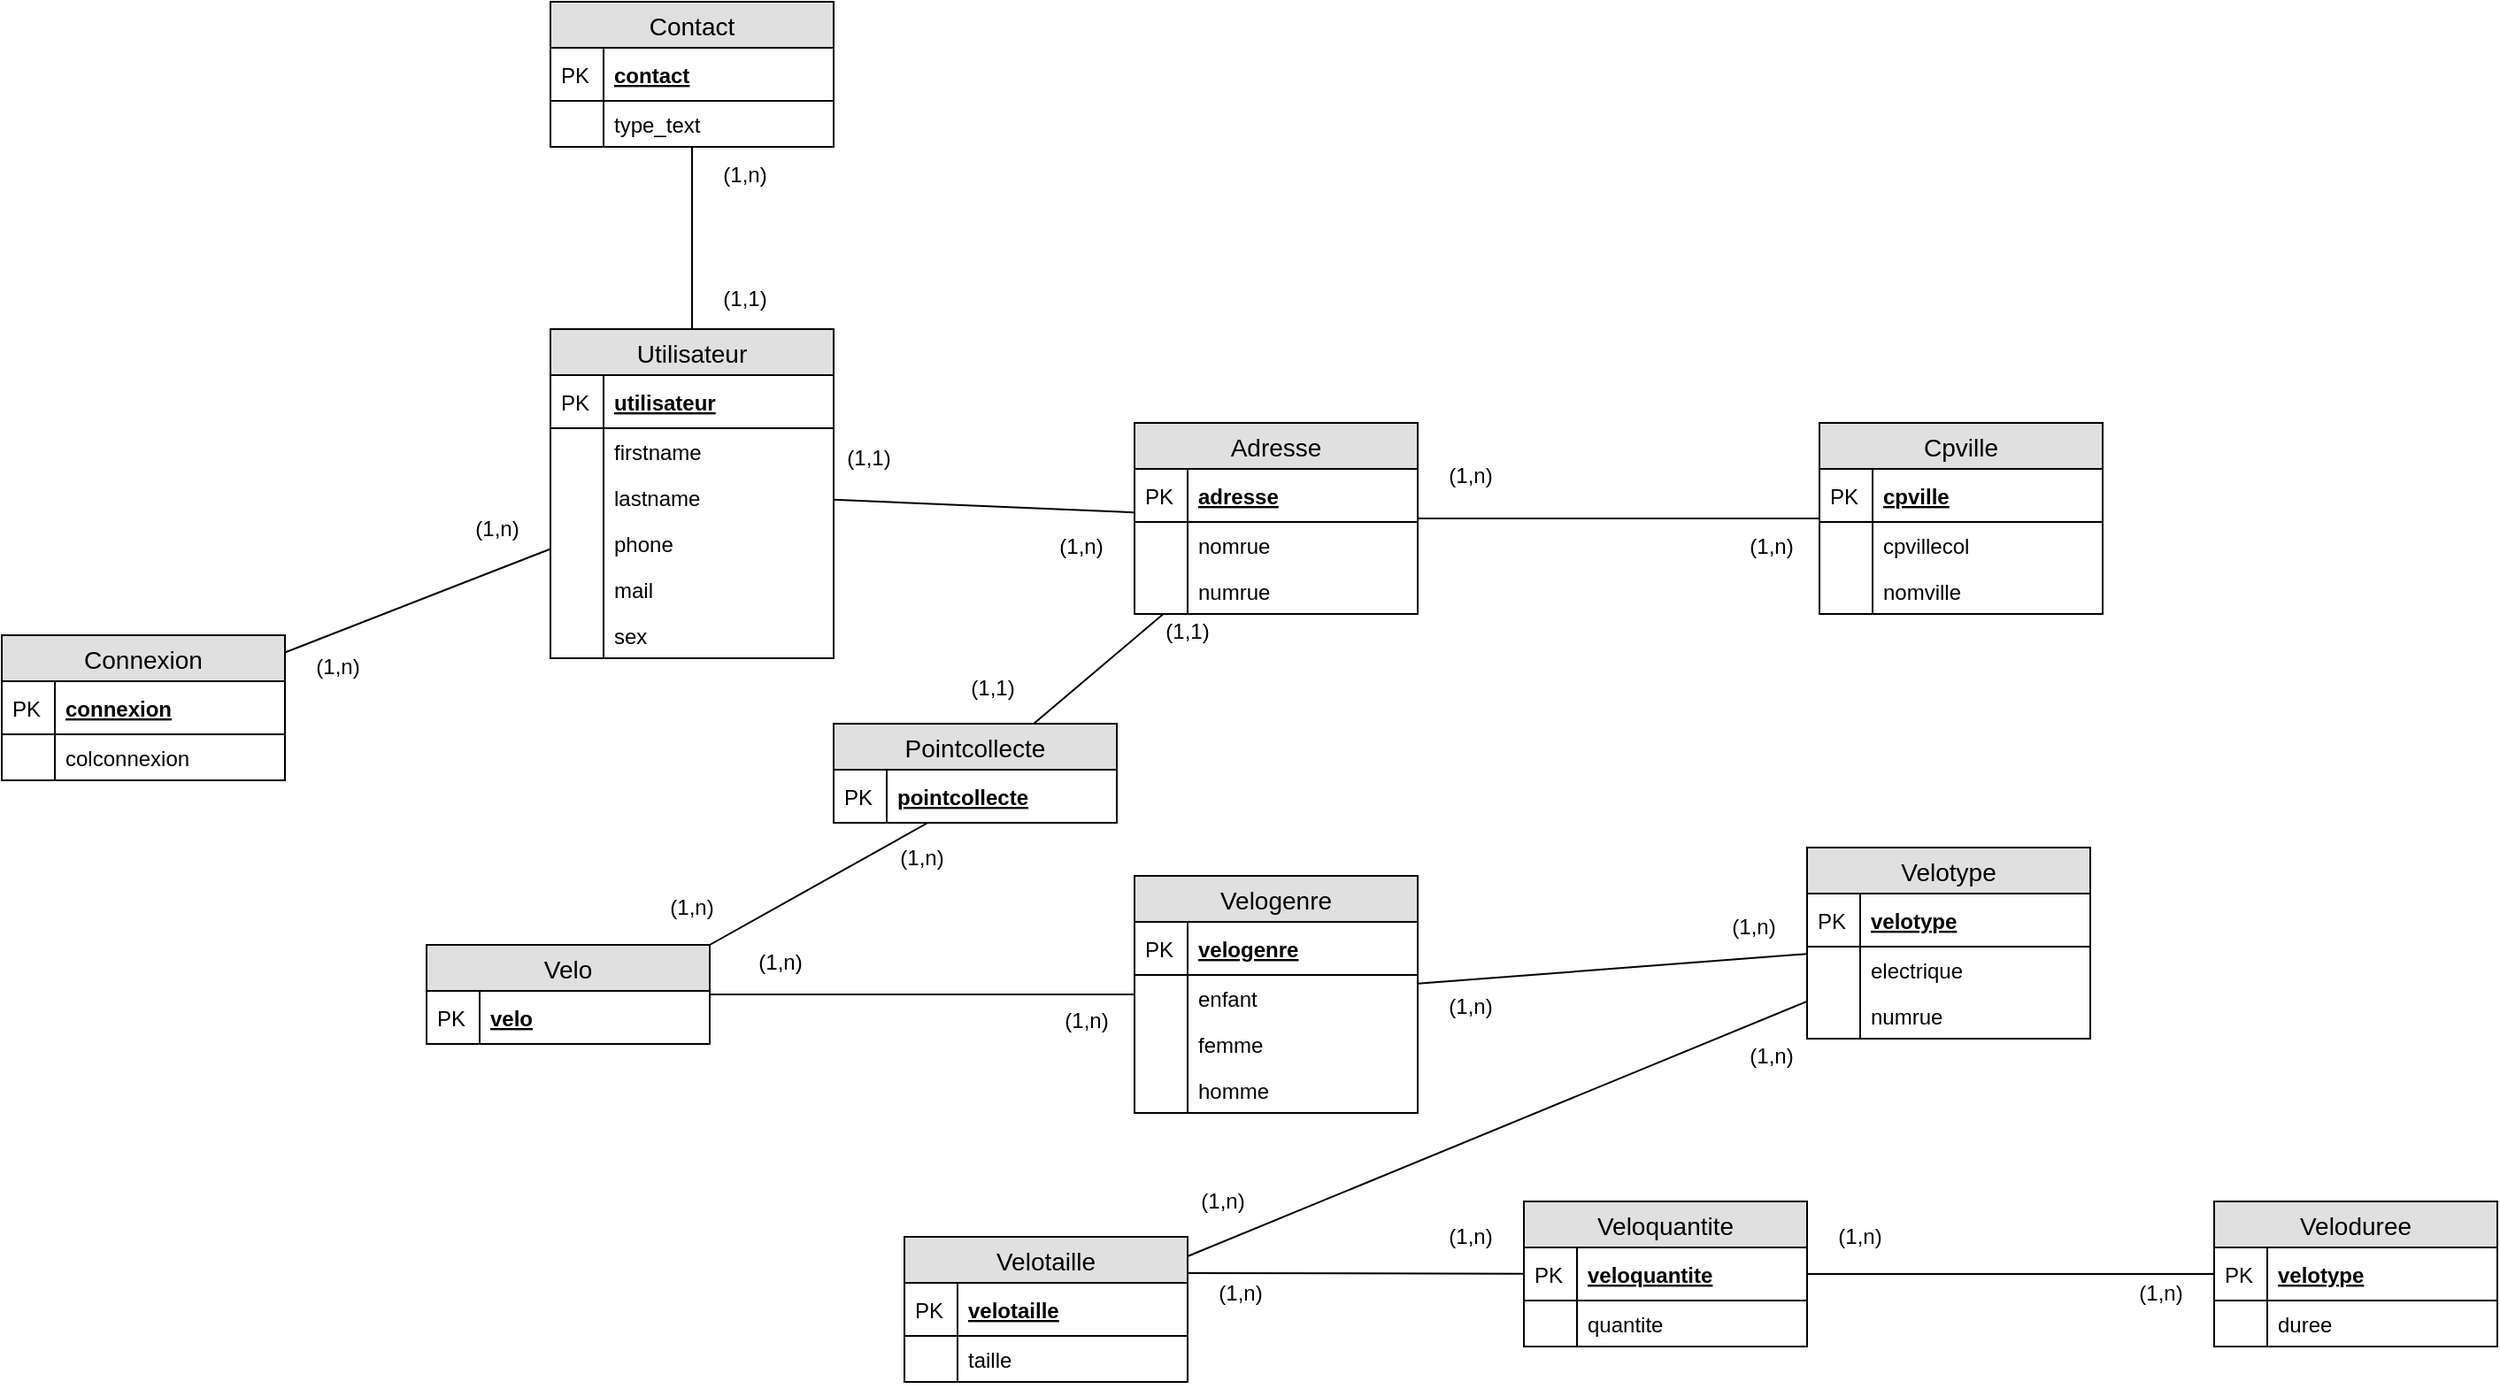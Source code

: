 <mxfile version="12.5.4" type="github">
  <diagram id="C5RBs43oDa-KdzZeNtuy" name="Page-1">
    <mxGraphModel dx="2249" dy="794" grid="1" gridSize="10" guides="1" tooltips="1" connect="1" arrows="1" fold="1" page="1" pageScale="1" pageWidth="827" pageHeight="1169" math="0" shadow="0">
      <root>
        <mxCell id="WIyWlLk6GJQsqaUBKTNV-0"/>
        <mxCell id="WIyWlLk6GJQsqaUBKTNV-1" parent="WIyWlLk6GJQsqaUBKTNV-0"/>
        <mxCell id="74262pXBSfw2Dj7V2HPJ-0" value="Utilisateur" style="swimlane;fontStyle=0;childLayout=stackLayout;horizontal=1;startSize=26;fillColor=#e0e0e0;horizontalStack=0;resizeParent=1;resizeParentMax=0;resizeLast=0;collapsible=1;marginBottom=0;swimlaneFillColor=#ffffff;align=center;fontSize=14;" vertex="1" parent="WIyWlLk6GJQsqaUBKTNV-1">
          <mxGeometry x="110" y="307" width="160" height="186" as="geometry"/>
        </mxCell>
        <mxCell id="74262pXBSfw2Dj7V2HPJ-1" value="utilisateur" style="shape=partialRectangle;top=0;left=0;right=0;bottom=1;align=left;verticalAlign=middle;fillColor=none;spacingLeft=34;spacingRight=4;overflow=hidden;rotatable=0;points=[[0,0.5],[1,0.5]];portConstraint=eastwest;dropTarget=0;fontStyle=5;fontSize=12;" vertex="1" parent="74262pXBSfw2Dj7V2HPJ-0">
          <mxGeometry y="26" width="160" height="30" as="geometry"/>
        </mxCell>
        <mxCell id="74262pXBSfw2Dj7V2HPJ-2" value="PK" style="shape=partialRectangle;top=0;left=0;bottom=0;fillColor=none;align=left;verticalAlign=middle;spacingLeft=4;spacingRight=4;overflow=hidden;rotatable=0;points=[];portConstraint=eastwest;part=1;fontSize=12;" vertex="1" connectable="0" parent="74262pXBSfw2Dj7V2HPJ-1">
          <mxGeometry width="30" height="30" as="geometry"/>
        </mxCell>
        <mxCell id="74262pXBSfw2Dj7V2HPJ-3" value="firstname" style="shape=partialRectangle;top=0;left=0;right=0;bottom=0;align=left;verticalAlign=top;fillColor=none;spacingLeft=34;spacingRight=4;overflow=hidden;rotatable=0;points=[[0,0.5],[1,0.5]];portConstraint=eastwest;dropTarget=0;fontSize=12;" vertex="1" parent="74262pXBSfw2Dj7V2HPJ-0">
          <mxGeometry y="56" width="160" height="26" as="geometry"/>
        </mxCell>
        <mxCell id="74262pXBSfw2Dj7V2HPJ-4" value="" style="shape=partialRectangle;top=0;left=0;bottom=0;fillColor=none;align=left;verticalAlign=top;spacingLeft=4;spacingRight=4;overflow=hidden;rotatable=0;points=[];portConstraint=eastwest;part=1;fontSize=12;" vertex="1" connectable="0" parent="74262pXBSfw2Dj7V2HPJ-3">
          <mxGeometry width="30" height="26" as="geometry"/>
        </mxCell>
        <mxCell id="74262pXBSfw2Dj7V2HPJ-5" value="lastname" style="shape=partialRectangle;top=0;left=0;right=0;bottom=0;align=left;verticalAlign=top;fillColor=none;spacingLeft=34;spacingRight=4;overflow=hidden;rotatable=0;points=[[0,0.5],[1,0.5]];portConstraint=eastwest;dropTarget=0;fontSize=12;" vertex="1" parent="74262pXBSfw2Dj7V2HPJ-0">
          <mxGeometry y="82" width="160" height="26" as="geometry"/>
        </mxCell>
        <mxCell id="74262pXBSfw2Dj7V2HPJ-6" value="" style="shape=partialRectangle;top=0;left=0;bottom=0;fillColor=none;align=left;verticalAlign=top;spacingLeft=4;spacingRight=4;overflow=hidden;rotatable=0;points=[];portConstraint=eastwest;part=1;fontSize=12;" vertex="1" connectable="0" parent="74262pXBSfw2Dj7V2HPJ-5">
          <mxGeometry width="30" height="26" as="geometry"/>
        </mxCell>
        <mxCell id="74262pXBSfw2Dj7V2HPJ-7" value="phone" style="shape=partialRectangle;top=0;left=0;right=0;bottom=0;align=left;verticalAlign=top;fillColor=none;spacingLeft=34;spacingRight=4;overflow=hidden;rotatable=0;points=[[0,0.5],[1,0.5]];portConstraint=eastwest;dropTarget=0;fontSize=12;" vertex="1" parent="74262pXBSfw2Dj7V2HPJ-0">
          <mxGeometry y="108" width="160" height="26" as="geometry"/>
        </mxCell>
        <mxCell id="74262pXBSfw2Dj7V2HPJ-8" value="" style="shape=partialRectangle;top=0;left=0;bottom=0;fillColor=none;align=left;verticalAlign=top;spacingLeft=4;spacingRight=4;overflow=hidden;rotatable=0;points=[];portConstraint=eastwest;part=1;fontSize=12;" vertex="1" connectable="0" parent="74262pXBSfw2Dj7V2HPJ-7">
          <mxGeometry width="30" height="26" as="geometry"/>
        </mxCell>
        <mxCell id="74262pXBSfw2Dj7V2HPJ-15" value="mail" style="shape=partialRectangle;top=0;left=0;right=0;bottom=0;align=left;verticalAlign=top;fillColor=none;spacingLeft=34;spacingRight=4;overflow=hidden;rotatable=0;points=[[0,0.5],[1,0.5]];portConstraint=eastwest;dropTarget=0;fontSize=12;" vertex="1" parent="74262pXBSfw2Dj7V2HPJ-0">
          <mxGeometry y="134" width="160" height="26" as="geometry"/>
        </mxCell>
        <mxCell id="74262pXBSfw2Dj7V2HPJ-16" value="" style="shape=partialRectangle;top=0;left=0;bottom=0;fillColor=none;align=left;verticalAlign=top;spacingLeft=4;spacingRight=4;overflow=hidden;rotatable=0;points=[];portConstraint=eastwest;part=1;fontSize=12;" vertex="1" connectable="0" parent="74262pXBSfw2Dj7V2HPJ-15">
          <mxGeometry width="30" height="26" as="geometry"/>
        </mxCell>
        <mxCell id="74262pXBSfw2Dj7V2HPJ-17" value="sex" style="shape=partialRectangle;top=0;left=0;right=0;bottom=0;align=left;verticalAlign=top;fillColor=none;spacingLeft=34;spacingRight=4;overflow=hidden;rotatable=0;points=[[0,0.5],[1,0.5]];portConstraint=eastwest;dropTarget=0;fontSize=12;" vertex="1" parent="74262pXBSfw2Dj7V2HPJ-0">
          <mxGeometry y="160" width="160" height="26" as="geometry"/>
        </mxCell>
        <mxCell id="74262pXBSfw2Dj7V2HPJ-18" value="" style="shape=partialRectangle;top=0;left=0;bottom=0;fillColor=none;align=left;verticalAlign=top;spacingLeft=4;spacingRight=4;overflow=hidden;rotatable=0;points=[];portConstraint=eastwest;part=1;fontSize=12;" vertex="1" connectable="0" parent="74262pXBSfw2Dj7V2HPJ-17">
          <mxGeometry width="30" height="26" as="geometry"/>
        </mxCell>
        <mxCell id="74262pXBSfw2Dj7V2HPJ-23" value="Adresse" style="swimlane;fontStyle=0;childLayout=stackLayout;horizontal=1;startSize=26;fillColor=#e0e0e0;horizontalStack=0;resizeParent=1;resizeParentMax=0;resizeLast=0;collapsible=1;marginBottom=0;swimlaneFillColor=#ffffff;align=center;fontSize=14;" vertex="1" parent="WIyWlLk6GJQsqaUBKTNV-1">
          <mxGeometry x="440" y="360" width="160" height="108" as="geometry"/>
        </mxCell>
        <mxCell id="74262pXBSfw2Dj7V2HPJ-24" value="adresse" style="shape=partialRectangle;top=0;left=0;right=0;bottom=1;align=left;verticalAlign=middle;fillColor=none;spacingLeft=34;spacingRight=4;overflow=hidden;rotatable=0;points=[[0,0.5],[1,0.5]];portConstraint=eastwest;dropTarget=0;fontStyle=5;fontSize=12;" vertex="1" parent="74262pXBSfw2Dj7V2HPJ-23">
          <mxGeometry y="26" width="160" height="30" as="geometry"/>
        </mxCell>
        <mxCell id="74262pXBSfw2Dj7V2HPJ-25" value="PK" style="shape=partialRectangle;top=0;left=0;bottom=0;fillColor=none;align=left;verticalAlign=middle;spacingLeft=4;spacingRight=4;overflow=hidden;rotatable=0;points=[];portConstraint=eastwest;part=1;fontSize=12;" vertex="1" connectable="0" parent="74262pXBSfw2Dj7V2HPJ-24">
          <mxGeometry width="30" height="30" as="geometry"/>
        </mxCell>
        <mxCell id="74262pXBSfw2Dj7V2HPJ-26" value="nomrue" style="shape=partialRectangle;top=0;left=0;right=0;bottom=0;align=left;verticalAlign=top;fillColor=none;spacingLeft=34;spacingRight=4;overflow=hidden;rotatable=0;points=[[0,0.5],[1,0.5]];portConstraint=eastwest;dropTarget=0;fontSize=12;" vertex="1" parent="74262pXBSfw2Dj7V2HPJ-23">
          <mxGeometry y="56" width="160" height="26" as="geometry"/>
        </mxCell>
        <mxCell id="74262pXBSfw2Dj7V2HPJ-27" value="" style="shape=partialRectangle;top=0;left=0;bottom=0;fillColor=none;align=left;verticalAlign=top;spacingLeft=4;spacingRight=4;overflow=hidden;rotatable=0;points=[];portConstraint=eastwest;part=1;fontSize=12;" vertex="1" connectable="0" parent="74262pXBSfw2Dj7V2HPJ-26">
          <mxGeometry width="30" height="26" as="geometry"/>
        </mxCell>
        <mxCell id="74262pXBSfw2Dj7V2HPJ-28" value="numrue" style="shape=partialRectangle;top=0;left=0;right=0;bottom=0;align=left;verticalAlign=top;fillColor=none;spacingLeft=34;spacingRight=4;overflow=hidden;rotatable=0;points=[[0,0.5],[1,0.5]];portConstraint=eastwest;dropTarget=0;fontSize=12;" vertex="1" parent="74262pXBSfw2Dj7V2HPJ-23">
          <mxGeometry y="82" width="160" height="26" as="geometry"/>
        </mxCell>
        <mxCell id="74262pXBSfw2Dj7V2HPJ-29" value="" style="shape=partialRectangle;top=0;left=0;bottom=0;fillColor=none;align=left;verticalAlign=top;spacingLeft=4;spacingRight=4;overflow=hidden;rotatable=0;points=[];portConstraint=eastwest;part=1;fontSize=12;" vertex="1" connectable="0" parent="74262pXBSfw2Dj7V2HPJ-28">
          <mxGeometry width="30" height="26" as="geometry"/>
        </mxCell>
        <mxCell id="74262pXBSfw2Dj7V2HPJ-36" value="Cpville" style="swimlane;fontStyle=0;childLayout=stackLayout;horizontal=1;startSize=26;fillColor=#e0e0e0;horizontalStack=0;resizeParent=1;resizeParentMax=0;resizeLast=0;collapsible=1;marginBottom=0;swimlaneFillColor=#ffffff;align=center;fontSize=14;" vertex="1" parent="WIyWlLk6GJQsqaUBKTNV-1">
          <mxGeometry x="827" y="360" width="160" height="108" as="geometry"/>
        </mxCell>
        <mxCell id="74262pXBSfw2Dj7V2HPJ-37" value="cpville" style="shape=partialRectangle;top=0;left=0;right=0;bottom=1;align=left;verticalAlign=middle;fillColor=none;spacingLeft=34;spacingRight=4;overflow=hidden;rotatable=0;points=[[0,0.5],[1,0.5]];portConstraint=eastwest;dropTarget=0;fontStyle=5;fontSize=12;" vertex="1" parent="74262pXBSfw2Dj7V2HPJ-36">
          <mxGeometry y="26" width="160" height="30" as="geometry"/>
        </mxCell>
        <mxCell id="74262pXBSfw2Dj7V2HPJ-38" value="PK" style="shape=partialRectangle;top=0;left=0;bottom=0;fillColor=none;align=left;verticalAlign=middle;spacingLeft=4;spacingRight=4;overflow=hidden;rotatable=0;points=[];portConstraint=eastwest;part=1;fontSize=12;" vertex="1" connectable="0" parent="74262pXBSfw2Dj7V2HPJ-37">
          <mxGeometry width="30" height="30" as="geometry"/>
        </mxCell>
        <mxCell id="74262pXBSfw2Dj7V2HPJ-39" value="cpvillecol" style="shape=partialRectangle;top=0;left=0;right=0;bottom=0;align=left;verticalAlign=top;fillColor=none;spacingLeft=34;spacingRight=4;overflow=hidden;rotatable=0;points=[[0,0.5],[1,0.5]];portConstraint=eastwest;dropTarget=0;fontSize=12;" vertex="1" parent="74262pXBSfw2Dj7V2HPJ-36">
          <mxGeometry y="56" width="160" height="26" as="geometry"/>
        </mxCell>
        <mxCell id="74262pXBSfw2Dj7V2HPJ-40" value="" style="shape=partialRectangle;top=0;left=0;bottom=0;fillColor=none;align=left;verticalAlign=top;spacingLeft=4;spacingRight=4;overflow=hidden;rotatable=0;points=[];portConstraint=eastwest;part=1;fontSize=12;" vertex="1" connectable="0" parent="74262pXBSfw2Dj7V2HPJ-39">
          <mxGeometry width="30" height="26" as="geometry"/>
        </mxCell>
        <mxCell id="74262pXBSfw2Dj7V2HPJ-41" value="nomville" style="shape=partialRectangle;top=0;left=0;right=0;bottom=0;align=left;verticalAlign=top;fillColor=none;spacingLeft=34;spacingRight=4;overflow=hidden;rotatable=0;points=[[0,0.5],[1,0.5]];portConstraint=eastwest;dropTarget=0;fontSize=12;" vertex="1" parent="74262pXBSfw2Dj7V2HPJ-36">
          <mxGeometry y="82" width="160" height="26" as="geometry"/>
        </mxCell>
        <mxCell id="74262pXBSfw2Dj7V2HPJ-42" value="" style="shape=partialRectangle;top=0;left=0;bottom=0;fillColor=none;align=left;verticalAlign=top;spacingLeft=4;spacingRight=4;overflow=hidden;rotatable=0;points=[];portConstraint=eastwest;part=1;fontSize=12;" vertex="1" connectable="0" parent="74262pXBSfw2Dj7V2HPJ-41">
          <mxGeometry width="30" height="26" as="geometry"/>
        </mxCell>
        <mxCell id="74262pXBSfw2Dj7V2HPJ-45" value="Velo" style="swimlane;fontStyle=0;childLayout=stackLayout;horizontal=1;startSize=26;fillColor=#e0e0e0;horizontalStack=0;resizeParent=1;resizeParentMax=0;resizeLast=0;collapsible=1;marginBottom=0;swimlaneFillColor=#ffffff;align=center;fontSize=14;" vertex="1" parent="WIyWlLk6GJQsqaUBKTNV-1">
          <mxGeometry x="40" y="655" width="160" height="56" as="geometry"/>
        </mxCell>
        <mxCell id="74262pXBSfw2Dj7V2HPJ-46" value="velo" style="shape=partialRectangle;top=0;left=0;right=0;bottom=1;align=left;verticalAlign=middle;fillColor=none;spacingLeft=34;spacingRight=4;overflow=hidden;rotatable=0;points=[[0,0.5],[1,0.5]];portConstraint=eastwest;dropTarget=0;fontStyle=5;fontSize=12;" vertex="1" parent="74262pXBSfw2Dj7V2HPJ-45">
          <mxGeometry y="26" width="160" height="30" as="geometry"/>
        </mxCell>
        <mxCell id="74262pXBSfw2Dj7V2HPJ-47" value="PK" style="shape=partialRectangle;top=0;left=0;bottom=0;fillColor=none;align=left;verticalAlign=middle;spacingLeft=4;spacingRight=4;overflow=hidden;rotatable=0;points=[];portConstraint=eastwest;part=1;fontSize=12;" vertex="1" connectable="0" parent="74262pXBSfw2Dj7V2HPJ-46">
          <mxGeometry width="30" height="30" as="geometry"/>
        </mxCell>
        <mxCell id="74262pXBSfw2Dj7V2HPJ-59" value="Velogenre" style="swimlane;fontStyle=0;childLayout=stackLayout;horizontal=1;startSize=26;fillColor=#e0e0e0;horizontalStack=0;resizeParent=1;resizeParentMax=0;resizeLast=0;collapsible=1;marginBottom=0;swimlaneFillColor=#ffffff;align=center;fontSize=14;" vertex="1" parent="WIyWlLk6GJQsqaUBKTNV-1">
          <mxGeometry x="440" y="616" width="160" height="134" as="geometry"/>
        </mxCell>
        <mxCell id="74262pXBSfw2Dj7V2HPJ-60" value="velogenre" style="shape=partialRectangle;top=0;left=0;right=0;bottom=1;align=left;verticalAlign=middle;fillColor=none;spacingLeft=34;spacingRight=4;overflow=hidden;rotatable=0;points=[[0,0.5],[1,0.5]];portConstraint=eastwest;dropTarget=0;fontStyle=5;fontSize=12;" vertex="1" parent="74262pXBSfw2Dj7V2HPJ-59">
          <mxGeometry y="26" width="160" height="30" as="geometry"/>
        </mxCell>
        <mxCell id="74262pXBSfw2Dj7V2HPJ-61" value="PK" style="shape=partialRectangle;top=0;left=0;bottom=0;fillColor=none;align=left;verticalAlign=middle;spacingLeft=4;spacingRight=4;overflow=hidden;rotatable=0;points=[];portConstraint=eastwest;part=1;fontSize=12;" vertex="1" connectable="0" parent="74262pXBSfw2Dj7V2HPJ-60">
          <mxGeometry width="30" height="30" as="geometry"/>
        </mxCell>
        <mxCell id="74262pXBSfw2Dj7V2HPJ-62" value="enfant" style="shape=partialRectangle;top=0;left=0;right=0;bottom=0;align=left;verticalAlign=top;fillColor=none;spacingLeft=34;spacingRight=4;overflow=hidden;rotatable=0;points=[[0,0.5],[1,0.5]];portConstraint=eastwest;dropTarget=0;fontSize=12;" vertex="1" parent="74262pXBSfw2Dj7V2HPJ-59">
          <mxGeometry y="56" width="160" height="26" as="geometry"/>
        </mxCell>
        <mxCell id="74262pXBSfw2Dj7V2HPJ-63" value="" style="shape=partialRectangle;top=0;left=0;bottom=0;fillColor=none;align=left;verticalAlign=top;spacingLeft=4;spacingRight=4;overflow=hidden;rotatable=0;points=[];portConstraint=eastwest;part=1;fontSize=12;" vertex="1" connectable="0" parent="74262pXBSfw2Dj7V2HPJ-62">
          <mxGeometry width="30" height="26" as="geometry"/>
        </mxCell>
        <mxCell id="74262pXBSfw2Dj7V2HPJ-64" value="femme" style="shape=partialRectangle;top=0;left=0;right=0;bottom=0;align=left;verticalAlign=top;fillColor=none;spacingLeft=34;spacingRight=4;overflow=hidden;rotatable=0;points=[[0,0.5],[1,0.5]];portConstraint=eastwest;dropTarget=0;fontSize=12;" vertex="1" parent="74262pXBSfw2Dj7V2HPJ-59">
          <mxGeometry y="82" width="160" height="26" as="geometry"/>
        </mxCell>
        <mxCell id="74262pXBSfw2Dj7V2HPJ-65" value="" style="shape=partialRectangle;top=0;left=0;bottom=0;fillColor=none;align=left;verticalAlign=top;spacingLeft=4;spacingRight=4;overflow=hidden;rotatable=0;points=[];portConstraint=eastwest;part=1;fontSize=12;" vertex="1" connectable="0" parent="74262pXBSfw2Dj7V2HPJ-64">
          <mxGeometry width="30" height="26" as="geometry"/>
        </mxCell>
        <mxCell id="74262pXBSfw2Dj7V2HPJ-66" value="homme" style="shape=partialRectangle;top=0;left=0;right=0;bottom=0;align=left;verticalAlign=top;fillColor=none;spacingLeft=34;spacingRight=4;overflow=hidden;rotatable=0;points=[[0,0.5],[1,0.5]];portConstraint=eastwest;dropTarget=0;fontSize=12;" vertex="1" parent="74262pXBSfw2Dj7V2HPJ-59">
          <mxGeometry y="108" width="160" height="26" as="geometry"/>
        </mxCell>
        <mxCell id="74262pXBSfw2Dj7V2HPJ-67" value="" style="shape=partialRectangle;top=0;left=0;bottom=0;fillColor=none;align=left;verticalAlign=top;spacingLeft=4;spacingRight=4;overflow=hidden;rotatable=0;points=[];portConstraint=eastwest;part=1;fontSize=12;" vertex="1" connectable="0" parent="74262pXBSfw2Dj7V2HPJ-66">
          <mxGeometry width="30" height="26" as="geometry"/>
        </mxCell>
        <mxCell id="74262pXBSfw2Dj7V2HPJ-68" value="Velotype" style="swimlane;fontStyle=0;childLayout=stackLayout;horizontal=1;startSize=26;fillColor=#e0e0e0;horizontalStack=0;resizeParent=1;resizeParentMax=0;resizeLast=0;collapsible=1;marginBottom=0;swimlaneFillColor=#ffffff;align=center;fontSize=14;" vertex="1" parent="WIyWlLk6GJQsqaUBKTNV-1">
          <mxGeometry x="820" y="600" width="160" height="108" as="geometry"/>
        </mxCell>
        <mxCell id="74262pXBSfw2Dj7V2HPJ-69" value="velotype" style="shape=partialRectangle;top=0;left=0;right=0;bottom=1;align=left;verticalAlign=middle;fillColor=none;spacingLeft=34;spacingRight=4;overflow=hidden;rotatable=0;points=[[0,0.5],[1,0.5]];portConstraint=eastwest;dropTarget=0;fontStyle=5;fontSize=12;" vertex="1" parent="74262pXBSfw2Dj7V2HPJ-68">
          <mxGeometry y="26" width="160" height="30" as="geometry"/>
        </mxCell>
        <mxCell id="74262pXBSfw2Dj7V2HPJ-70" value="PK" style="shape=partialRectangle;top=0;left=0;bottom=0;fillColor=none;align=left;verticalAlign=middle;spacingLeft=4;spacingRight=4;overflow=hidden;rotatable=0;points=[];portConstraint=eastwest;part=1;fontSize=12;" vertex="1" connectable="0" parent="74262pXBSfw2Dj7V2HPJ-69">
          <mxGeometry width="30" height="30" as="geometry"/>
        </mxCell>
        <mxCell id="74262pXBSfw2Dj7V2HPJ-71" value="electrique" style="shape=partialRectangle;top=0;left=0;right=0;bottom=0;align=left;verticalAlign=top;fillColor=none;spacingLeft=34;spacingRight=4;overflow=hidden;rotatable=0;points=[[0,0.5],[1,0.5]];portConstraint=eastwest;dropTarget=0;fontSize=12;" vertex="1" parent="74262pXBSfw2Dj7V2HPJ-68">
          <mxGeometry y="56" width="160" height="26" as="geometry"/>
        </mxCell>
        <mxCell id="74262pXBSfw2Dj7V2HPJ-72" value="" style="shape=partialRectangle;top=0;left=0;bottom=0;fillColor=none;align=left;verticalAlign=top;spacingLeft=4;spacingRight=4;overflow=hidden;rotatable=0;points=[];portConstraint=eastwest;part=1;fontSize=12;" vertex="1" connectable="0" parent="74262pXBSfw2Dj7V2HPJ-71">
          <mxGeometry width="30" height="26" as="geometry"/>
        </mxCell>
        <mxCell id="74262pXBSfw2Dj7V2HPJ-73" value="numrue" style="shape=partialRectangle;top=0;left=0;right=0;bottom=0;align=left;verticalAlign=top;fillColor=none;spacingLeft=34;spacingRight=4;overflow=hidden;rotatable=0;points=[[0,0.5],[1,0.5]];portConstraint=eastwest;dropTarget=0;fontSize=12;" vertex="1" parent="74262pXBSfw2Dj7V2HPJ-68">
          <mxGeometry y="82" width="160" height="26" as="geometry"/>
        </mxCell>
        <mxCell id="74262pXBSfw2Dj7V2HPJ-74" value="" style="shape=partialRectangle;top=0;left=0;bottom=0;fillColor=none;align=left;verticalAlign=top;spacingLeft=4;spacingRight=4;overflow=hidden;rotatable=0;points=[];portConstraint=eastwest;part=1;fontSize=12;" vertex="1" connectable="0" parent="74262pXBSfw2Dj7V2HPJ-73">
          <mxGeometry width="30" height="26" as="geometry"/>
        </mxCell>
        <mxCell id="74262pXBSfw2Dj7V2HPJ-75" value="Veloduree" style="swimlane;fontStyle=0;childLayout=stackLayout;horizontal=1;startSize=26;fillColor=#e0e0e0;horizontalStack=0;resizeParent=1;resizeParentMax=0;resizeLast=0;collapsible=1;marginBottom=0;swimlaneFillColor=#ffffff;align=center;fontSize=14;" vertex="1" parent="WIyWlLk6GJQsqaUBKTNV-1">
          <mxGeometry x="1050" y="800" width="160" height="82" as="geometry"/>
        </mxCell>
        <mxCell id="74262pXBSfw2Dj7V2HPJ-76" value="velotype" style="shape=partialRectangle;top=0;left=0;right=0;bottom=1;align=left;verticalAlign=middle;fillColor=none;spacingLeft=34;spacingRight=4;overflow=hidden;rotatable=0;points=[[0,0.5],[1,0.5]];portConstraint=eastwest;dropTarget=0;fontStyle=5;fontSize=12;" vertex="1" parent="74262pXBSfw2Dj7V2HPJ-75">
          <mxGeometry y="26" width="160" height="30" as="geometry"/>
        </mxCell>
        <mxCell id="74262pXBSfw2Dj7V2HPJ-77" value="PK" style="shape=partialRectangle;top=0;left=0;bottom=0;fillColor=none;align=left;verticalAlign=middle;spacingLeft=4;spacingRight=4;overflow=hidden;rotatable=0;points=[];portConstraint=eastwest;part=1;fontSize=12;" vertex="1" connectable="0" parent="74262pXBSfw2Dj7V2HPJ-76">
          <mxGeometry width="30" height="30" as="geometry"/>
        </mxCell>
        <mxCell id="74262pXBSfw2Dj7V2HPJ-78" value="duree" style="shape=partialRectangle;top=0;left=0;right=0;bottom=0;align=left;verticalAlign=top;fillColor=none;spacingLeft=34;spacingRight=4;overflow=hidden;rotatable=0;points=[[0,0.5],[1,0.5]];portConstraint=eastwest;dropTarget=0;fontSize=12;" vertex="1" parent="74262pXBSfw2Dj7V2HPJ-75">
          <mxGeometry y="56" width="160" height="26" as="geometry"/>
        </mxCell>
        <mxCell id="74262pXBSfw2Dj7V2HPJ-79" value="" style="shape=partialRectangle;top=0;left=0;bottom=0;fillColor=none;align=left;verticalAlign=top;spacingLeft=4;spacingRight=4;overflow=hidden;rotatable=0;points=[];portConstraint=eastwest;part=1;fontSize=12;" vertex="1" connectable="0" parent="74262pXBSfw2Dj7V2HPJ-78">
          <mxGeometry width="30" height="26" as="geometry"/>
        </mxCell>
        <mxCell id="74262pXBSfw2Dj7V2HPJ-82" value="Veloquantite" style="swimlane;fontStyle=0;childLayout=stackLayout;horizontal=1;startSize=26;fillColor=#e0e0e0;horizontalStack=0;resizeParent=1;resizeParentMax=0;resizeLast=0;collapsible=1;marginBottom=0;swimlaneFillColor=#ffffff;align=center;fontSize=14;" vertex="1" parent="WIyWlLk6GJQsqaUBKTNV-1">
          <mxGeometry x="660" y="800" width="160" height="82" as="geometry"/>
        </mxCell>
        <mxCell id="74262pXBSfw2Dj7V2HPJ-83" value="veloquantite" style="shape=partialRectangle;top=0;left=0;right=0;bottom=1;align=left;verticalAlign=middle;fillColor=none;spacingLeft=34;spacingRight=4;overflow=hidden;rotatable=0;points=[[0,0.5],[1,0.5]];portConstraint=eastwest;dropTarget=0;fontStyle=5;fontSize=12;" vertex="1" parent="74262pXBSfw2Dj7V2HPJ-82">
          <mxGeometry y="26" width="160" height="30" as="geometry"/>
        </mxCell>
        <mxCell id="74262pXBSfw2Dj7V2HPJ-84" value="PK" style="shape=partialRectangle;top=0;left=0;bottom=0;fillColor=none;align=left;verticalAlign=middle;spacingLeft=4;spacingRight=4;overflow=hidden;rotatable=0;points=[];portConstraint=eastwest;part=1;fontSize=12;" vertex="1" connectable="0" parent="74262pXBSfw2Dj7V2HPJ-83">
          <mxGeometry width="30" height="30" as="geometry"/>
        </mxCell>
        <mxCell id="74262pXBSfw2Dj7V2HPJ-85" value="quantite" style="shape=partialRectangle;top=0;left=0;right=0;bottom=0;align=left;verticalAlign=top;fillColor=none;spacingLeft=34;spacingRight=4;overflow=hidden;rotatable=0;points=[[0,0.5],[1,0.5]];portConstraint=eastwest;dropTarget=0;fontSize=12;" vertex="1" parent="74262pXBSfw2Dj7V2HPJ-82">
          <mxGeometry y="56" width="160" height="26" as="geometry"/>
        </mxCell>
        <mxCell id="74262pXBSfw2Dj7V2HPJ-86" value="" style="shape=partialRectangle;top=0;left=0;bottom=0;fillColor=none;align=left;verticalAlign=top;spacingLeft=4;spacingRight=4;overflow=hidden;rotatable=0;points=[];portConstraint=eastwest;part=1;fontSize=12;" vertex="1" connectable="0" parent="74262pXBSfw2Dj7V2HPJ-85">
          <mxGeometry width="30" height="26" as="geometry"/>
        </mxCell>
        <mxCell id="74262pXBSfw2Dj7V2HPJ-89" value="Velotaille" style="swimlane;fontStyle=0;childLayout=stackLayout;horizontal=1;startSize=26;fillColor=#e0e0e0;horizontalStack=0;resizeParent=1;resizeParentMax=0;resizeLast=0;collapsible=1;marginBottom=0;swimlaneFillColor=#ffffff;align=center;fontSize=14;" vertex="1" parent="WIyWlLk6GJQsqaUBKTNV-1">
          <mxGeometry x="310" y="820" width="160" height="82" as="geometry"/>
        </mxCell>
        <mxCell id="74262pXBSfw2Dj7V2HPJ-90" value="velotaille" style="shape=partialRectangle;top=0;left=0;right=0;bottom=1;align=left;verticalAlign=middle;fillColor=none;spacingLeft=34;spacingRight=4;overflow=hidden;rotatable=0;points=[[0,0.5],[1,0.5]];portConstraint=eastwest;dropTarget=0;fontStyle=5;fontSize=12;" vertex="1" parent="74262pXBSfw2Dj7V2HPJ-89">
          <mxGeometry y="26" width="160" height="30" as="geometry"/>
        </mxCell>
        <mxCell id="74262pXBSfw2Dj7V2HPJ-91" value="PK" style="shape=partialRectangle;top=0;left=0;bottom=0;fillColor=none;align=left;verticalAlign=middle;spacingLeft=4;spacingRight=4;overflow=hidden;rotatable=0;points=[];portConstraint=eastwest;part=1;fontSize=12;" vertex="1" connectable="0" parent="74262pXBSfw2Dj7V2HPJ-90">
          <mxGeometry width="30" height="30" as="geometry"/>
        </mxCell>
        <mxCell id="74262pXBSfw2Dj7V2HPJ-92" value="taille" style="shape=partialRectangle;top=0;left=0;right=0;bottom=0;align=left;verticalAlign=top;fillColor=none;spacingLeft=34;spacingRight=4;overflow=hidden;rotatable=0;points=[[0,0.5],[1,0.5]];portConstraint=eastwest;dropTarget=0;fontSize=12;" vertex="1" parent="74262pXBSfw2Dj7V2HPJ-89">
          <mxGeometry y="56" width="160" height="26" as="geometry"/>
        </mxCell>
        <mxCell id="74262pXBSfw2Dj7V2HPJ-93" value="" style="shape=partialRectangle;top=0;left=0;bottom=0;fillColor=none;align=left;verticalAlign=top;spacingLeft=4;spacingRight=4;overflow=hidden;rotatable=0;points=[];portConstraint=eastwest;part=1;fontSize=12;" vertex="1" connectable="0" parent="74262pXBSfw2Dj7V2HPJ-92">
          <mxGeometry width="30" height="26" as="geometry"/>
        </mxCell>
        <mxCell id="74262pXBSfw2Dj7V2HPJ-104" value="" style="endArrow=none;html=1;rounded=0;exitX=1;exitY=0;exitDx=0;exitDy=0;" edge="1" parent="WIyWlLk6GJQsqaUBKTNV-1" source="74262pXBSfw2Dj7V2HPJ-45" target="74262pXBSfw2Dj7V2HPJ-150">
          <mxGeometry relative="1" as="geometry">
            <mxPoint x="540" y="520" as="sourcePoint"/>
            <mxPoint x="700" y="520" as="targetPoint"/>
          </mxGeometry>
        </mxCell>
        <mxCell id="74262pXBSfw2Dj7V2HPJ-125" value="" style="endArrow=none;html=1;rounded=0;exitX=1;exitY=0.134;exitDx=0;exitDy=0;exitPerimeter=0;" edge="1" parent="WIyWlLk6GJQsqaUBKTNV-1" source="74262pXBSfw2Dj7V2HPJ-89" target="74262pXBSfw2Dj7V2HPJ-68">
          <mxGeometry relative="1" as="geometry">
            <mxPoint x="279.04" y="810.988" as="sourcePoint"/>
            <mxPoint x="750" y="707.996" as="targetPoint"/>
          </mxGeometry>
        </mxCell>
        <mxCell id="74262pXBSfw2Dj7V2HPJ-129" value="(1,1)" style="text;html=1;strokeColor=none;fillColor=none;align=center;verticalAlign=middle;whiteSpace=wrap;rounded=0;" vertex="1" parent="WIyWlLk6GJQsqaUBKTNV-1">
          <mxGeometry x="270" y="370" width="40" height="20" as="geometry"/>
        </mxCell>
        <mxCell id="74262pXBSfw2Dj7V2HPJ-130" value="(1,n)" style="text;html=1;strokeColor=none;fillColor=none;align=center;verticalAlign=middle;whiteSpace=wrap;rounded=0;" vertex="1" parent="WIyWlLk6GJQsqaUBKTNV-1">
          <mxGeometry x="390" y="420" width="40" height="20" as="geometry"/>
        </mxCell>
        <mxCell id="74262pXBSfw2Dj7V2HPJ-131" value="(1,n)" style="text;html=1;strokeColor=none;fillColor=none;align=center;verticalAlign=middle;whiteSpace=wrap;rounded=0;" vertex="1" parent="WIyWlLk6GJQsqaUBKTNV-1">
          <mxGeometry x="610" y="380" width="40" height="20" as="geometry"/>
        </mxCell>
        <mxCell id="74262pXBSfw2Dj7V2HPJ-132" value="(1,n)" style="text;html=1;strokeColor=none;fillColor=none;align=center;verticalAlign=middle;whiteSpace=wrap;rounded=0;" vertex="1" parent="WIyWlLk6GJQsqaUBKTNV-1">
          <mxGeometry x="780" y="420" width="40" height="20" as="geometry"/>
        </mxCell>
        <mxCell id="74262pXBSfw2Dj7V2HPJ-134" value="(1,n)" style="text;html=1;strokeColor=none;fillColor=none;align=center;verticalAlign=middle;whiteSpace=wrap;rounded=0;" vertex="1" parent="WIyWlLk6GJQsqaUBKTNV-1">
          <mxGeometry x="393" y="688" width="40" height="20" as="geometry"/>
        </mxCell>
        <mxCell id="74262pXBSfw2Dj7V2HPJ-135" value="(1,n)" style="text;html=1;strokeColor=none;fillColor=none;align=center;verticalAlign=middle;whiteSpace=wrap;rounded=0;" vertex="1" parent="WIyWlLk6GJQsqaUBKTNV-1">
          <mxGeometry x="610" y="680" width="40" height="20" as="geometry"/>
        </mxCell>
        <mxCell id="74262pXBSfw2Dj7V2HPJ-136" value="(1,n)" style="text;html=1;strokeColor=none;fillColor=none;align=center;verticalAlign=middle;whiteSpace=wrap;rounded=0;" vertex="1" parent="WIyWlLk6GJQsqaUBKTNV-1">
          <mxGeometry x="770" y="635" width="40" height="20" as="geometry"/>
        </mxCell>
        <mxCell id="74262pXBSfw2Dj7V2HPJ-137" value="(1,n)" style="text;html=1;strokeColor=none;fillColor=none;align=center;verticalAlign=middle;whiteSpace=wrap;rounded=0;" vertex="1" parent="WIyWlLk6GJQsqaUBKTNV-1">
          <mxGeometry x="780" y="708" width="40" height="20" as="geometry"/>
        </mxCell>
        <mxCell id="74262pXBSfw2Dj7V2HPJ-139" value="(1,n)" style="text;html=1;strokeColor=none;fillColor=none;align=center;verticalAlign=middle;whiteSpace=wrap;rounded=0;" vertex="1" parent="WIyWlLk6GJQsqaUBKTNV-1">
          <mxGeometry x="480" y="842" width="40" height="20" as="geometry"/>
        </mxCell>
        <mxCell id="74262pXBSfw2Dj7V2HPJ-143" value="(1,n)" style="text;html=1;strokeColor=none;fillColor=none;align=center;verticalAlign=middle;whiteSpace=wrap;rounded=0;" vertex="1" parent="WIyWlLk6GJQsqaUBKTNV-1">
          <mxGeometry x="610" y="810" width="40" height="20" as="geometry"/>
        </mxCell>
        <mxCell id="74262pXBSfw2Dj7V2HPJ-144" value="(1,n)" style="text;html=1;strokeColor=none;fillColor=none;align=center;verticalAlign=middle;whiteSpace=wrap;rounded=0;" vertex="1" parent="WIyWlLk6GJQsqaUBKTNV-1">
          <mxGeometry x="830" y="810" width="40" height="20" as="geometry"/>
        </mxCell>
        <mxCell id="74262pXBSfw2Dj7V2HPJ-145" value="(1,n)" style="text;html=1;strokeColor=none;fillColor=none;align=center;verticalAlign=middle;whiteSpace=wrap;rounded=0;" vertex="1" parent="WIyWlLk6GJQsqaUBKTNV-1">
          <mxGeometry x="1000" y="842" width="40" height="20" as="geometry"/>
        </mxCell>
        <mxCell id="74262pXBSfw2Dj7V2HPJ-147" value="(1,n)" style="text;html=1;strokeColor=none;fillColor=none;align=center;verticalAlign=middle;whiteSpace=wrap;rounded=0;" vertex="1" parent="WIyWlLk6GJQsqaUBKTNV-1">
          <mxGeometry x="220" y="655" width="40" height="20" as="geometry"/>
        </mxCell>
        <mxCell id="74262pXBSfw2Dj7V2HPJ-149" value="Pointcollecte" style="swimlane;fontStyle=0;childLayout=stackLayout;horizontal=1;startSize=26;fillColor=#e0e0e0;horizontalStack=0;resizeParent=1;resizeParentMax=0;resizeLast=0;collapsible=1;marginBottom=0;swimlaneFillColor=#ffffff;align=center;fontSize=14;" vertex="1" parent="WIyWlLk6GJQsqaUBKTNV-1">
          <mxGeometry x="270" y="530" width="160" height="56" as="geometry"/>
        </mxCell>
        <mxCell id="74262pXBSfw2Dj7V2HPJ-150" value="pointcollecte" style="shape=partialRectangle;top=0;left=0;right=0;bottom=1;align=left;verticalAlign=middle;fillColor=none;spacingLeft=34;spacingRight=4;overflow=hidden;rotatable=0;points=[[0,0.5],[1,0.5]];portConstraint=eastwest;dropTarget=0;fontStyle=5;fontSize=12;" vertex="1" parent="74262pXBSfw2Dj7V2HPJ-149">
          <mxGeometry y="26" width="160" height="30" as="geometry"/>
        </mxCell>
        <mxCell id="74262pXBSfw2Dj7V2HPJ-151" value="PK" style="shape=partialRectangle;top=0;left=0;bottom=0;fillColor=none;align=left;verticalAlign=middle;spacingLeft=4;spacingRight=4;overflow=hidden;rotatable=0;points=[];portConstraint=eastwest;part=1;fontSize=12;" vertex="1" connectable="0" parent="74262pXBSfw2Dj7V2HPJ-150">
          <mxGeometry width="30" height="30" as="geometry"/>
        </mxCell>
        <mxCell id="74262pXBSfw2Dj7V2HPJ-156" value="(1,1)" style="text;html=1;strokeColor=none;fillColor=none;align=center;verticalAlign=middle;whiteSpace=wrap;rounded=0;" vertex="1" parent="WIyWlLk6GJQsqaUBKTNV-1">
          <mxGeometry x="450" y="468" width="40" height="20" as="geometry"/>
        </mxCell>
        <mxCell id="74262pXBSfw2Dj7V2HPJ-157" value="(1,1)" style="text;html=1;strokeColor=none;fillColor=none;align=center;verticalAlign=middle;whiteSpace=wrap;rounded=0;" vertex="1" parent="WIyWlLk6GJQsqaUBKTNV-1">
          <mxGeometry x="340" y="500" width="40" height="20" as="geometry"/>
        </mxCell>
        <mxCell id="74262pXBSfw2Dj7V2HPJ-158" value="(1,n)" style="text;html=1;strokeColor=none;fillColor=none;align=center;verticalAlign=middle;whiteSpace=wrap;rounded=0;" vertex="1" parent="WIyWlLk6GJQsqaUBKTNV-1">
          <mxGeometry x="300" y="596" width="40" height="20" as="geometry"/>
        </mxCell>
        <mxCell id="74262pXBSfw2Dj7V2HPJ-159" value="(1,n)" style="text;html=1;strokeColor=none;fillColor=none;align=center;verticalAlign=middle;whiteSpace=wrap;rounded=0;" vertex="1" parent="WIyWlLk6GJQsqaUBKTNV-1">
          <mxGeometry x="170" y="624" width="40" height="20" as="geometry"/>
        </mxCell>
        <mxCell id="74262pXBSfw2Dj7V2HPJ-162" value="(1,n)" style="text;html=1;strokeColor=none;fillColor=none;align=center;verticalAlign=middle;whiteSpace=wrap;rounded=0;" vertex="1" parent="WIyWlLk6GJQsqaUBKTNV-1">
          <mxGeometry x="470" y="790" width="40" height="20" as="geometry"/>
        </mxCell>
        <mxCell id="74262pXBSfw2Dj7V2HPJ-166" value="" style="endArrow=none;html=1;" edge="1" parent="WIyWlLk6GJQsqaUBKTNV-1" source="74262pXBSfw2Dj7V2HPJ-149" target="74262pXBSfw2Dj7V2HPJ-23">
          <mxGeometry width="50" height="50" relative="1" as="geometry">
            <mxPoint x="495" y="530" as="sourcePoint"/>
            <mxPoint x="545" y="480" as="targetPoint"/>
          </mxGeometry>
        </mxCell>
        <mxCell id="74262pXBSfw2Dj7V2HPJ-167" value="" style="endArrow=none;html=1;rounded=0;exitX=1;exitY=0.25;exitDx=0;exitDy=0;" edge="1" parent="WIyWlLk6GJQsqaUBKTNV-1" source="74262pXBSfw2Dj7V2HPJ-89" target="74262pXBSfw2Dj7V2HPJ-82">
          <mxGeometry relative="1" as="geometry">
            <mxPoint x="530" y="842" as="sourcePoint"/>
            <mxPoint x="690" y="842" as="targetPoint"/>
          </mxGeometry>
        </mxCell>
        <mxCell id="74262pXBSfw2Dj7V2HPJ-168" value="" style="endArrow=none;html=1;rounded=0;" edge="1" parent="WIyWlLk6GJQsqaUBKTNV-1" source="74262pXBSfw2Dj7V2HPJ-82" target="74262pXBSfw2Dj7V2HPJ-75">
          <mxGeometry relative="1" as="geometry">
            <mxPoint x="900" y="880" as="sourcePoint"/>
            <mxPoint x="1060" y="880" as="targetPoint"/>
          </mxGeometry>
        </mxCell>
        <mxCell id="74262pXBSfw2Dj7V2HPJ-169" value="" style="endArrow=none;html=1;rounded=0;" edge="1" parent="WIyWlLk6GJQsqaUBKTNV-1" source="74262pXBSfw2Dj7V2HPJ-59" target="74262pXBSfw2Dj7V2HPJ-68">
          <mxGeometry relative="1" as="geometry">
            <mxPoint x="650" y="675" as="sourcePoint"/>
            <mxPoint x="810" y="675" as="targetPoint"/>
          </mxGeometry>
        </mxCell>
        <mxCell id="74262pXBSfw2Dj7V2HPJ-170" value="" style="endArrow=none;html=1;rounded=0;" edge="1" parent="WIyWlLk6GJQsqaUBKTNV-1" source="74262pXBSfw2Dj7V2HPJ-45" target="74262pXBSfw2Dj7V2HPJ-59">
          <mxGeometry relative="1" as="geometry">
            <mxPoint x="240" y="664.5" as="sourcePoint"/>
            <mxPoint x="400" y="664.5" as="targetPoint"/>
          </mxGeometry>
        </mxCell>
        <mxCell id="74262pXBSfw2Dj7V2HPJ-171" value="" style="endArrow=none;html=1;rounded=0;" edge="1" parent="WIyWlLk6GJQsqaUBKTNV-1" source="74262pXBSfw2Dj7V2HPJ-0" target="74262pXBSfw2Dj7V2HPJ-23">
          <mxGeometry relative="1" as="geometry">
            <mxPoint x="280" y="410" as="sourcePoint"/>
            <mxPoint x="440" y="410" as="targetPoint"/>
          </mxGeometry>
        </mxCell>
        <mxCell id="74262pXBSfw2Dj7V2HPJ-172" value="" style="endArrow=none;html=1;rounded=0;" edge="1" parent="WIyWlLk6GJQsqaUBKTNV-1" source="74262pXBSfw2Dj7V2HPJ-23" target="74262pXBSfw2Dj7V2HPJ-36">
          <mxGeometry relative="1" as="geometry">
            <mxPoint x="650" y="439.5" as="sourcePoint"/>
            <mxPoint x="810" y="439.5" as="targetPoint"/>
          </mxGeometry>
        </mxCell>
        <mxCell id="74262pXBSfw2Dj7V2HPJ-186" value="Connexion" style="swimlane;fontStyle=0;childLayout=stackLayout;horizontal=1;startSize=26;fillColor=#e0e0e0;horizontalStack=0;resizeParent=1;resizeParentMax=0;resizeLast=0;collapsible=1;marginBottom=0;swimlaneFillColor=#ffffff;align=center;fontSize=14;" vertex="1" parent="WIyWlLk6GJQsqaUBKTNV-1">
          <mxGeometry x="-200" y="480" width="160" height="82" as="geometry"/>
        </mxCell>
        <mxCell id="74262pXBSfw2Dj7V2HPJ-187" value="connexion" style="shape=partialRectangle;top=0;left=0;right=0;bottom=1;align=left;verticalAlign=middle;fillColor=none;spacingLeft=34;spacingRight=4;overflow=hidden;rotatable=0;points=[[0,0.5],[1,0.5]];portConstraint=eastwest;dropTarget=0;fontStyle=5;fontSize=12;" vertex="1" parent="74262pXBSfw2Dj7V2HPJ-186">
          <mxGeometry y="26" width="160" height="30" as="geometry"/>
        </mxCell>
        <mxCell id="74262pXBSfw2Dj7V2HPJ-188" value="PK" style="shape=partialRectangle;top=0;left=0;bottom=0;fillColor=none;align=left;verticalAlign=middle;spacingLeft=4;spacingRight=4;overflow=hidden;rotatable=0;points=[];portConstraint=eastwest;part=1;fontSize=12;" vertex="1" connectable="0" parent="74262pXBSfw2Dj7V2HPJ-187">
          <mxGeometry width="30" height="30" as="geometry"/>
        </mxCell>
        <mxCell id="74262pXBSfw2Dj7V2HPJ-189" value="colconnexion" style="shape=partialRectangle;top=0;left=0;right=0;bottom=0;align=left;verticalAlign=top;fillColor=none;spacingLeft=34;spacingRight=4;overflow=hidden;rotatable=0;points=[[0,0.5],[1,0.5]];portConstraint=eastwest;dropTarget=0;fontSize=12;" vertex="1" parent="74262pXBSfw2Dj7V2HPJ-186">
          <mxGeometry y="56" width="160" height="26" as="geometry"/>
        </mxCell>
        <mxCell id="74262pXBSfw2Dj7V2HPJ-190" value="" style="shape=partialRectangle;top=0;left=0;bottom=0;fillColor=none;align=left;verticalAlign=top;spacingLeft=4;spacingRight=4;overflow=hidden;rotatable=0;points=[];portConstraint=eastwest;part=1;fontSize=12;" vertex="1" connectable="0" parent="74262pXBSfw2Dj7V2HPJ-189">
          <mxGeometry width="30" height="26" as="geometry"/>
        </mxCell>
        <mxCell id="74262pXBSfw2Dj7V2HPJ-197" value="Contact" style="swimlane;fontStyle=0;childLayout=stackLayout;horizontal=1;startSize=26;fillColor=#e0e0e0;horizontalStack=0;resizeParent=1;resizeParentMax=0;resizeLast=0;collapsible=1;marginBottom=0;swimlaneFillColor=#ffffff;align=center;fontSize=14;" vertex="1" parent="WIyWlLk6GJQsqaUBKTNV-1">
          <mxGeometry x="110" y="122" width="160" height="82" as="geometry"/>
        </mxCell>
        <mxCell id="74262pXBSfw2Dj7V2HPJ-198" value="contact" style="shape=partialRectangle;top=0;left=0;right=0;bottom=1;align=left;verticalAlign=middle;fillColor=none;spacingLeft=34;spacingRight=4;overflow=hidden;rotatable=0;points=[[0,0.5],[1,0.5]];portConstraint=eastwest;dropTarget=0;fontStyle=5;fontSize=12;" vertex="1" parent="74262pXBSfw2Dj7V2HPJ-197">
          <mxGeometry y="26" width="160" height="30" as="geometry"/>
        </mxCell>
        <mxCell id="74262pXBSfw2Dj7V2HPJ-199" value="PK" style="shape=partialRectangle;top=0;left=0;bottom=0;fillColor=none;align=left;verticalAlign=middle;spacingLeft=4;spacingRight=4;overflow=hidden;rotatable=0;points=[];portConstraint=eastwest;part=1;fontSize=12;" vertex="1" connectable="0" parent="74262pXBSfw2Dj7V2HPJ-198">
          <mxGeometry width="30" height="30" as="geometry"/>
        </mxCell>
        <mxCell id="74262pXBSfw2Dj7V2HPJ-202" value="type_text" style="shape=partialRectangle;top=0;left=0;right=0;bottom=0;align=left;verticalAlign=top;fillColor=none;spacingLeft=34;spacingRight=4;overflow=hidden;rotatable=0;points=[[0,0.5],[1,0.5]];portConstraint=eastwest;dropTarget=0;fontSize=12;" vertex="1" parent="74262pXBSfw2Dj7V2HPJ-197">
          <mxGeometry y="56" width="160" height="26" as="geometry"/>
        </mxCell>
        <mxCell id="74262pXBSfw2Dj7V2HPJ-203" value="" style="shape=partialRectangle;top=0;left=0;bottom=0;fillColor=none;align=left;verticalAlign=top;spacingLeft=4;spacingRight=4;overflow=hidden;rotatable=0;points=[];portConstraint=eastwest;part=1;fontSize=12;" vertex="1" connectable="0" parent="74262pXBSfw2Dj7V2HPJ-202">
          <mxGeometry width="30" height="26" as="geometry"/>
        </mxCell>
        <mxCell id="74262pXBSfw2Dj7V2HPJ-211" value="" style="endArrow=none;html=1;rounded=0;" edge="1" parent="WIyWlLk6GJQsqaUBKTNV-1" source="74262pXBSfw2Dj7V2HPJ-0" target="74262pXBSfw2Dj7V2HPJ-197">
          <mxGeometry relative="1" as="geometry">
            <mxPoint x="290" y="310.004" as="sourcePoint"/>
            <mxPoint x="460" y="317.216" as="targetPoint"/>
          </mxGeometry>
        </mxCell>
        <mxCell id="74262pXBSfw2Dj7V2HPJ-212" value="(1,1)" style="text;html=1;strokeColor=none;fillColor=none;align=center;verticalAlign=middle;whiteSpace=wrap;rounded=0;" vertex="1" parent="WIyWlLk6GJQsqaUBKTNV-1">
          <mxGeometry x="200" y="280" width="40" height="20" as="geometry"/>
        </mxCell>
        <mxCell id="74262pXBSfw2Dj7V2HPJ-215" value="(1,n)" style="text;html=1;strokeColor=none;fillColor=none;align=center;verticalAlign=middle;whiteSpace=wrap;rounded=0;" vertex="1" parent="WIyWlLk6GJQsqaUBKTNV-1">
          <mxGeometry x="200" y="210" width="40" height="20" as="geometry"/>
        </mxCell>
        <mxCell id="74262pXBSfw2Dj7V2HPJ-217" value="" style="endArrow=none;html=1;rounded=0;" edge="1" parent="WIyWlLk6GJQsqaUBKTNV-1" source="74262pXBSfw2Dj7V2HPJ-186" target="74262pXBSfw2Dj7V2HPJ-0">
          <mxGeometry relative="1" as="geometry">
            <mxPoint x="-150" y="420.004" as="sourcePoint"/>
            <mxPoint x="20" y="427.216" as="targetPoint"/>
          </mxGeometry>
        </mxCell>
        <mxCell id="74262pXBSfw2Dj7V2HPJ-218" value="(1,n)" style="text;html=1;strokeColor=none;fillColor=none;align=center;verticalAlign=middle;whiteSpace=wrap;rounded=0;" vertex="1" parent="WIyWlLk6GJQsqaUBKTNV-1">
          <mxGeometry x="60" y="410" width="40" height="20" as="geometry"/>
        </mxCell>
        <mxCell id="74262pXBSfw2Dj7V2HPJ-219" value="(1,n)" style="text;html=1;strokeColor=none;fillColor=none;align=center;verticalAlign=middle;whiteSpace=wrap;rounded=0;" vertex="1" parent="WIyWlLk6GJQsqaUBKTNV-1">
          <mxGeometry x="-30" y="488" width="40" height="20" as="geometry"/>
        </mxCell>
      </root>
    </mxGraphModel>
  </diagram>
</mxfile>
